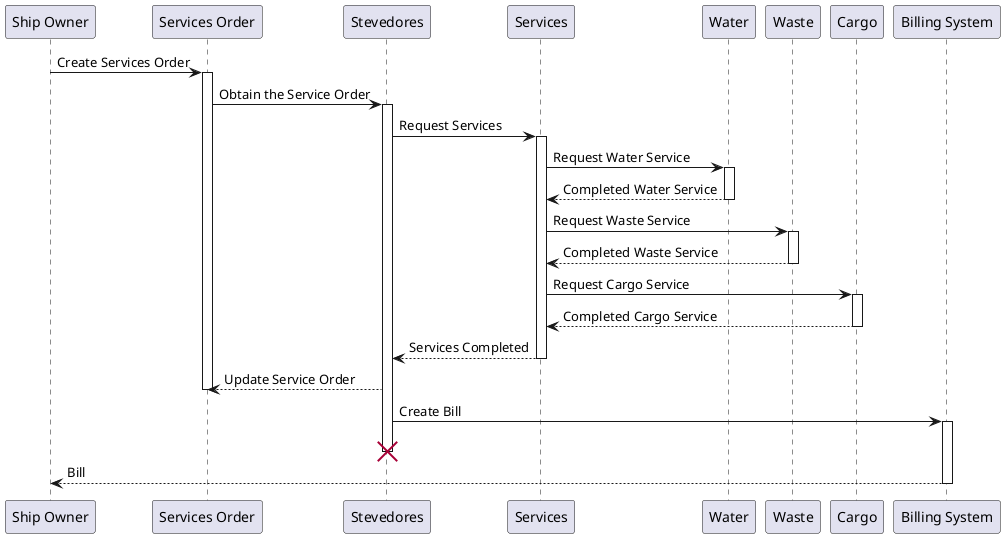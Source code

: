 @startuml

"Ship Owner" -> "Services Order" : Create Services Order
activate "Services Order"

Stevedores <- "Services Order" : Obtain the Service Order
activate Stevedores

Stevedores -> Services : Request Services
activate Services


Services -> Water : Request Water Service
activate Water
Services <-- Water : Completed Water Service
deactivate Water

Services -> Waste : Request Waste Service
activate Waste
Services <-- Waste : Completed Waste Service
deactivate Waste

Services -> Cargo : Request Cargo Service
activate Cargo
Services <-- Cargo : Completed Cargo Service
deactivate Cargo

Services --> Stevedores: Services Completed
deactivate Services

Stevedores --> "Services Order" : Update Service Order
deactivate "Services Order"

Stevedores -> "Billing System" : Create Bill
activate "Billing System"
destroy Stevedores

"Billing System" --> "Ship Owner" : Bill
deactivate "Billing System"

@enduml